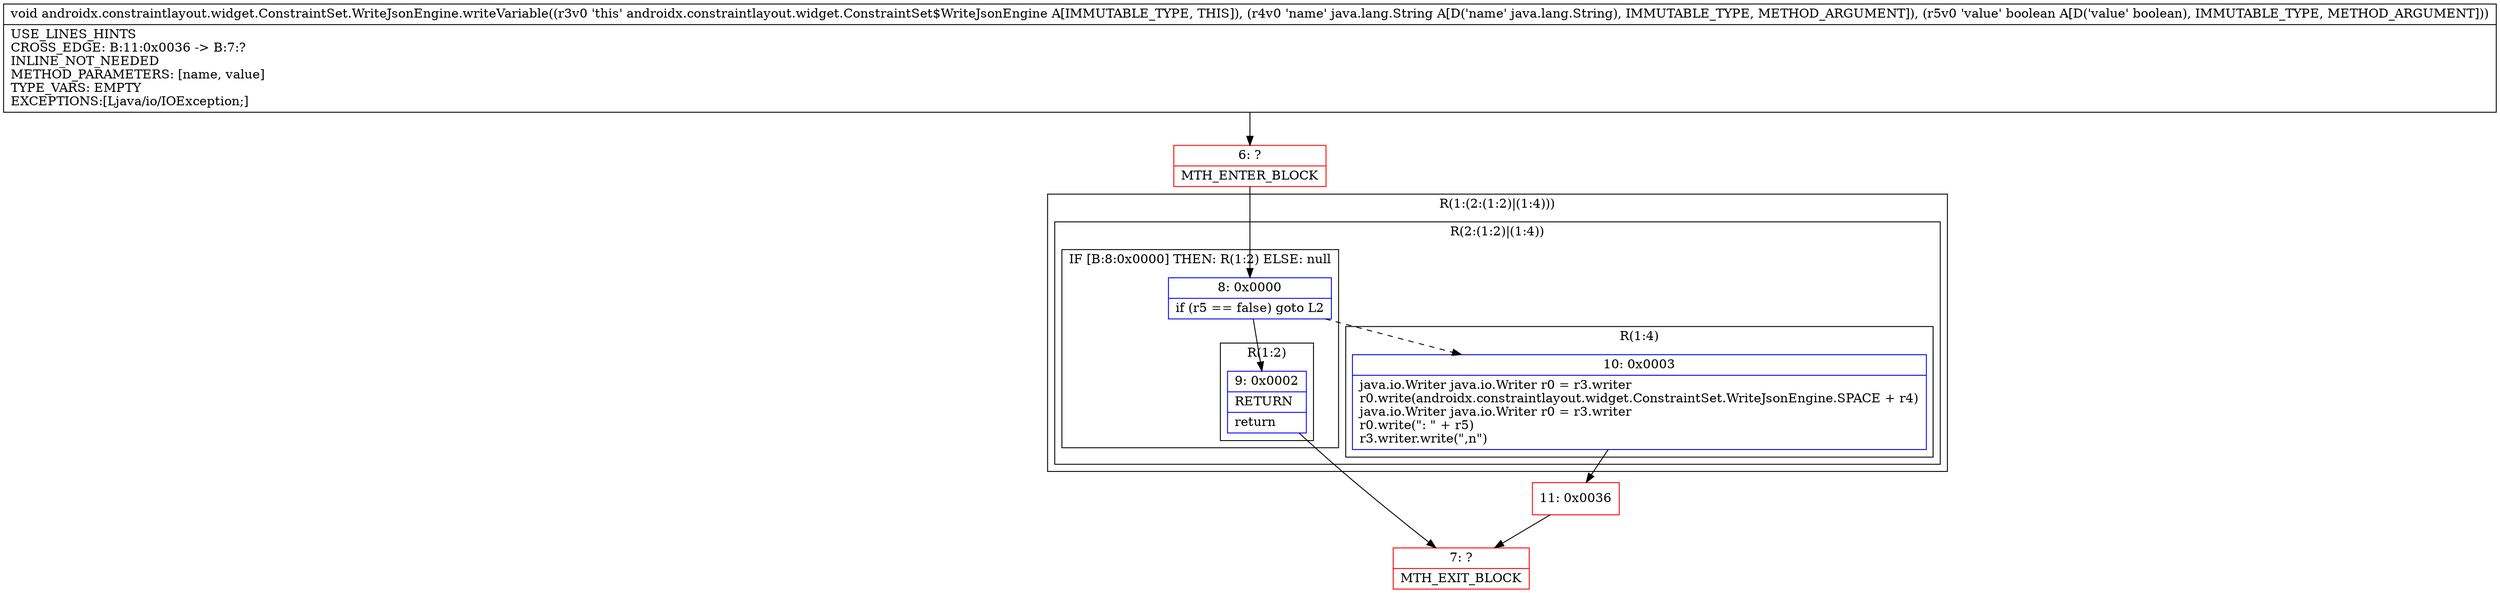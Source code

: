 digraph "CFG forandroidx.constraintlayout.widget.ConstraintSet.WriteJsonEngine.writeVariable(Ljava\/lang\/String;Z)V" {
subgraph cluster_Region_297756828 {
label = "R(1:(2:(1:2)|(1:4)))";
node [shape=record,color=blue];
subgraph cluster_Region_160466111 {
label = "R(2:(1:2)|(1:4))";
node [shape=record,color=blue];
subgraph cluster_IfRegion_1575191285 {
label = "IF [B:8:0x0000] THEN: R(1:2) ELSE: null";
node [shape=record,color=blue];
Node_8 [shape=record,label="{8\:\ 0x0000|if (r5 == false) goto L2\l}"];
subgraph cluster_Region_2064340294 {
label = "R(1:2)";
node [shape=record,color=blue];
Node_9 [shape=record,label="{9\:\ 0x0002|RETURN\l|return\l}"];
}
}
subgraph cluster_Region_1531074188 {
label = "R(1:4)";
node [shape=record,color=blue];
Node_10 [shape=record,label="{10\:\ 0x0003|java.io.Writer java.io.Writer r0 = r3.writer\lr0.write(androidx.constraintlayout.widget.ConstraintSet.WriteJsonEngine.SPACE + r4)\ljava.io.Writer java.io.Writer r0 = r3.writer\lr0.write(\": \" + r5)\lr3.writer.write(\",n\")\l}"];
}
}
}
Node_6 [shape=record,color=red,label="{6\:\ ?|MTH_ENTER_BLOCK\l}"];
Node_7 [shape=record,color=red,label="{7\:\ ?|MTH_EXIT_BLOCK\l}"];
Node_11 [shape=record,color=red,label="{11\:\ 0x0036}"];
MethodNode[shape=record,label="{void androidx.constraintlayout.widget.ConstraintSet.WriteJsonEngine.writeVariable((r3v0 'this' androidx.constraintlayout.widget.ConstraintSet$WriteJsonEngine A[IMMUTABLE_TYPE, THIS]), (r4v0 'name' java.lang.String A[D('name' java.lang.String), IMMUTABLE_TYPE, METHOD_ARGUMENT]), (r5v0 'value' boolean A[D('value' boolean), IMMUTABLE_TYPE, METHOD_ARGUMENT]))  | USE_LINES_HINTS\lCROSS_EDGE: B:11:0x0036 \-\> B:7:?\lINLINE_NOT_NEEDED\lMETHOD_PARAMETERS: [name, value]\lTYPE_VARS: EMPTY\lEXCEPTIONS:[Ljava\/io\/IOException;]\l}"];
MethodNode -> Node_6;Node_8 -> Node_9;
Node_8 -> Node_10[style=dashed];
Node_9 -> Node_7;
Node_10 -> Node_11;
Node_6 -> Node_8;
Node_11 -> Node_7;
}


